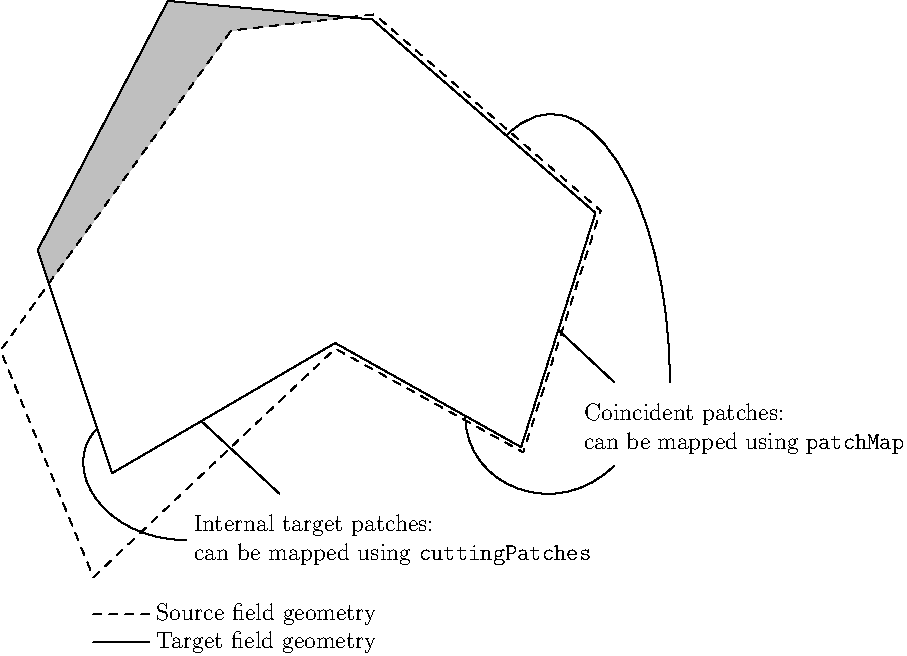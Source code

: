 settings.render = -2;
size(16cm);

pair[] p1 = {
  (0.6, 0.56),
  (1.8, 1.26),
  (2.8, 0.7),
  (3.2, 1.96),
  (2,   3),
  (0.9, 3.1),
  (0.2, 1.76)
  };

real off = 0.03;
pair[] p2 = {
  (0.5,  0),
  (1.8,  1.26)+off*S,
  (2.8,  0.7)+off*SSE,
  (3.2,  1.96)+off*ENE,
  (2,    3)+off*NNE,
  (1.24, 2.94),
  (0,    1.22)
  };

path patch1 = p1[0]--p1[1]--p1[2]--p1[3]--p1[4]--p1[5]--p1[6]--cycle;
path patch2 = p2[0]--p2[1]--p2[2]--p2[3]--p2[4]--p2[5]--p2[6]--cycle;

real[][] r = intersections(patch1, patch2);
filldraw(buildcycle(subpath(patch1, r[0][0], r[1][0]),
     subpath(patch2, r[0][1], r[1][1])), mediumgray, invisible);

draw(patch1);
draw(patch2, dashed);

draw(point(patch1,6.8){SW}::(1,0.2){right});
draw(point(patch1,0.4)--(1.5,0.45));
label(minipage("Internal target patches:\\
                can be mapped using \tt cuttingPatches", 200),
      (1,0.2), E);

draw(point(patch1,1.7){S}::(3.3,0.6){NE});
draw(point(patch1,2.5)--(3.3,1.05));
draw(point(patch1,3.4){NE}::(3.6,1.05){S});
label(minipage("Coincident patches:\\
                can be mapped using \tt patchMap", 160),
      (3.1,0.8),E);

draw((0.5,-0.2)--(0.8,-0.2), dashed);
label("Source field geometry", (0.8,-0.2), E);
draw((0.5,-0.35)--(0.8,-0.35));
label("Target field geometry", (0.8,-0.35), E);
